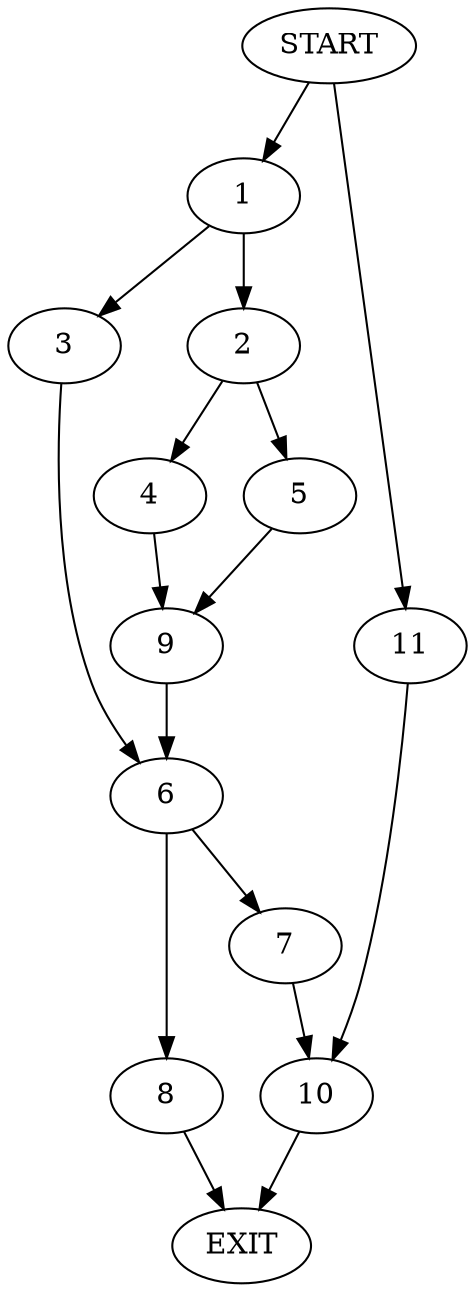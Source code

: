 digraph {
0 [label="START"]
12 [label="EXIT"]
0 -> 1
1 -> 2
1 -> 3
2 -> 4
2 -> 5
3 -> 6
6 -> 7
6 -> 8
5 -> 9
4 -> 9
9 -> 6
8 -> 12
7 -> 10
10 -> 12
0 -> 11
11 -> 10
}
